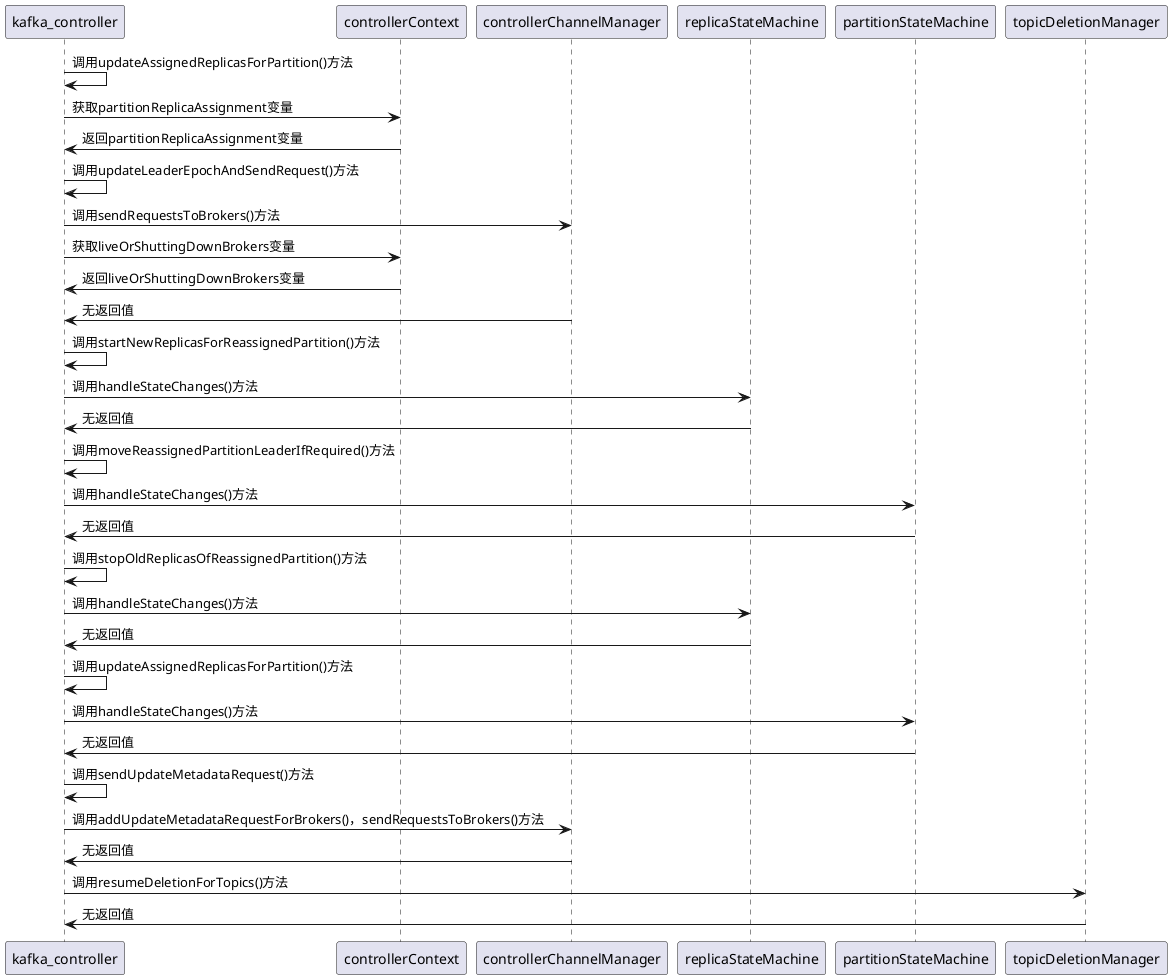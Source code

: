 @startuml

' actor Actor
' autonumber
kafka_controller-> kafka_controller: 调用updateAssignedReplicasForPartition()方法
kafka_controller-> controllerContext:获取partitionReplicaAssignment变量
controllerContext-> kafka_controller:返回partitionReplicaAssignment变量

kafka_controller-> kafka_controller: 调用updateLeaderEpochAndSendRequest()方法
kafka_controller-> controllerChannelManager: 调用sendRequestsToBrokers()方法
kafka_controller-> controllerContext:获取liveOrShuttingDownBrokers变量
controllerContext-> kafka_controller:返回liveOrShuttingDownBrokers变量
controllerChannelManager-> kafka_controller: 无返回值

kafka_controller-> kafka_controller: 调用startNewReplicasForReassignedPartition()方法
kafka_controller-> replicaStateMachine: 调用handleStateChanges()方法
replicaStateMachine-> kafka_controller: 无返回值

kafka_controller-> kafka_controller: 调用moveReassignedPartitionLeaderIfRequired()方法
kafka_controller-> partitionStateMachine: 调用handleStateChanges()方法
partitionStateMachine-> kafka_controller: 无返回值

kafka_controller-> kafka_controller: 调用stopOldReplicasOfReassignedPartition()方法
kafka_controller-> replicaStateMachine: 调用handleStateChanges()方法
replicaStateMachine-> kafka_controller: 无返回值

kafka_controller-> kafka_controller: 调用updateAssignedReplicasForPartition()方法
kafka_controller-> partitionStateMachine: 调用handleStateChanges()方法
partitionStateMachine-> kafka_controller: 无返回值

kafka_controller-> kafka_controller: 调用sendUpdateMetadataRequest()方法
kafka_controller-> controllerChannelManager: 调用addUpdateMetadataRequestForBrokers()，sendRequestsToBrokers()方法
controllerChannelManager-> kafka_controller: 无返回值

kafka_controller-> topicDeletionManager: 调用resumeDeletionForTopics()方法
topicDeletionManager-> kafka_controller: 无返回值

' kafka_controller-> kafka_controller: 调用updateLeaderEpochAndSendRequest()方法
' kafka_controller-> kafka_controller: 调用updateLeaderEpochAndSendRequest()方法
' kafka_controller-> kafka_controller: 调用updateLeaderEpochAndSendRequest()方法
' kafka_controller-> kafka_controller: 调用updateLeaderEpochAndSendRequest()方法
' kafka_controller-> kafka_controller: 调用updateLeaderEpochAndSendRequest()方法
' kafka_controller-> kafka_controller: 调用updateLeaderEpochAndSendRequest()方法
' Server->Device:调用write()方法
' Device-->Server:方法返回，无返回值
' Client->Server:调用close()方法
' Server-->Client:方法返回，无返回值
' Client-->Actor:程序执行完毕

@enduml